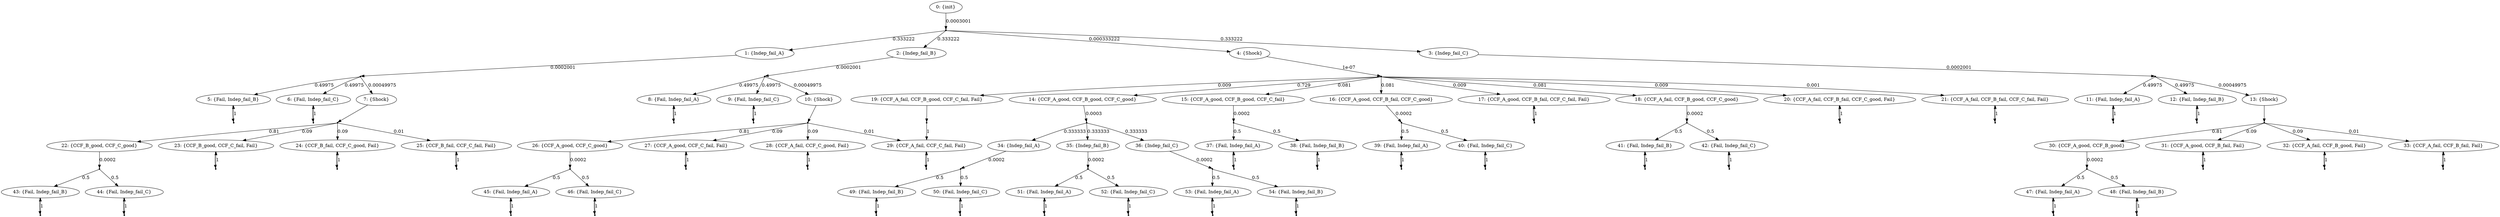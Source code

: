 digraph model {
	0 [ label = "0: {init}" ];
	1 [ label = "1: {Indep_fail_A}" ];
	2 [ label = "2: {Indep_fail_B}" ];
	3 [ label = "3: {Indep_fail_C}" ];
	4 [ label = "4: {Shock}" ];
	5 [ label = "5: {Fail, Indep_fail_B}" ];
	6 [ label = "6: {Fail, Indep_fail_C}" ];
	7 [ label = "7: {Shock}" ];
	8 [ label = "8: {Fail, Indep_fail_A}" ];
	9 [ label = "9: {Fail, Indep_fail_C}" ];
	10 [ label = "10: {Shock}" ];
	11 [ label = "11: {Fail, Indep_fail_A}" ];
	12 [ label = "12: {Fail, Indep_fail_B}" ];
	13 [ label = "13: {Shock}" ];
	14 [ label = "14: {CCF_A_good, CCF_B_good, CCF_C_good}" ];
	15 [ label = "15: {CCF_A_good, CCF_B_good, CCF_C_fail}" ];
	16 [ label = "16: {CCF_A_good, CCF_B_fail, CCF_C_good}" ];
	17 [ label = "17: {CCF_A_good, CCF_B_fail, CCF_C_fail, Fail}" ];
	18 [ label = "18: {CCF_A_fail, CCF_B_good, CCF_C_good}" ];
	19 [ label = "19: {CCF_A_fail, CCF_B_good, CCF_C_fail, Fail}" ];
	20 [ label = "20: {CCF_A_fail, CCF_B_fail, CCF_C_good, Fail}" ];
	21 [ label = "21: {CCF_A_fail, CCF_B_fail, CCF_C_fail, Fail}" ];
	22 [ label = "22: {CCF_B_good, CCF_C_good}" ];
	23 [ label = "23: {CCF_B_good, CCF_C_fail, Fail}" ];
	24 [ label = "24: {CCF_B_fail, CCF_C_good, Fail}" ];
	25 [ label = "25: {CCF_B_fail, CCF_C_fail, Fail}" ];
	26 [ label = "26: {CCF_A_good, CCF_C_good}" ];
	27 [ label = "27: {CCF_A_good, CCF_C_fail, Fail}" ];
	28 [ label = "28: {CCF_A_fail, CCF_C_good, Fail}" ];
	29 [ label = "29: {CCF_A_fail, CCF_C_fail, Fail}" ];
	30 [ label = "30: {CCF_A_good, CCF_B_good}" ];
	31 [ label = "31: {CCF_A_good, CCF_B_fail, Fail}" ];
	32 [ label = "32: {CCF_A_fail, CCF_B_good, Fail}" ];
	33 [ label = "33: {CCF_A_fail, CCF_B_fail, Fail}" ];
	34 [ label = "34: {Indep_fail_A}" ];
	35 [ label = "35: {Indep_fail_B}" ];
	36 [ label = "36: {Indep_fail_C}" ];
	37 [ label = "37: {Fail, Indep_fail_A}" ];
	38 [ label = "38: {Fail, Indep_fail_B}" ];
	39 [ label = "39: {Fail, Indep_fail_A}" ];
	40 [ label = "40: {Fail, Indep_fail_C}" ];
	41 [ label = "41: {Fail, Indep_fail_B}" ];
	42 [ label = "42: {Fail, Indep_fail_C}" ];
	43 [ label = "43: {Fail, Indep_fail_B}" ];
	44 [ label = "44: {Fail, Indep_fail_C}" ];
	45 [ label = "45: {Fail, Indep_fail_A}" ];
	46 [ label = "46: {Fail, Indep_fail_C}" ];
	47 [ label = "47: {Fail, Indep_fail_A}" ];
	48 [ label = "48: {Fail, Indep_fail_B}" ];
	49 [ label = "49: {Fail, Indep_fail_B}" ];
	50 [ label = "50: {Fail, Indep_fail_C}" ];
	51 [ label = "51: {Fail, Indep_fail_A}" ];
	52 [ label = "52: {Fail, Indep_fail_C}" ];
	53 [ label = "53: {Fail, Indep_fail_A}" ];
	54 [ label = "54: {Fail, Indep_fail_B}" ];
	"0c0" [shape = "point"];
	0 -> "0c0" [ label = "0.0003001"]
;
	"0c0" -> 1 [ label= "0.333222" ];
	"0c0" -> 2 [ label= "0.333222" ];
	"0c0" -> 3 [ label= "0.333222" ];
	"0c0" -> 4 [ label= "0.000333222" ];
	"1c0" [shape = "point"];
	1 -> "1c0" [ label = "0.0002001"]
;
	"1c0" -> 5 [ label= "0.49975" ];
	"1c0" -> 6 [ label= "0.49975" ];
	"1c0" -> 7 [ label= "0.00049975" ];
	"2c0" [shape = "point"];
	2 -> "2c0" [ label = "0.0002001"]
;
	"2c0" -> 8 [ label= "0.49975" ];
	"2c0" -> 9 [ label= "0.49975" ];
	"2c0" -> 10 [ label= "0.00049975" ];
	"3c0" [shape = "point"];
	3 -> "3c0" [ label = "0.0002001"]
;
	"3c0" -> 11 [ label= "0.49975" ];
	"3c0" -> 12 [ label= "0.49975" ];
	"3c0" -> 13 [ label= "0.00049975" ];
	"4c0" [shape = "point"];
	4 -> "4c0" [ label = "1e-07"]
;
	"4c0" -> 14 [ label= "0.729" ];
	"4c0" -> 15 [ label= "0.081" ];
	"4c0" -> 16 [ label= "0.081" ];
	"4c0" -> 17 [ label= "0.009" ];
	"4c0" -> 18 [ label= "0.081" ];
	"4c0" -> 19 [ label= "0.009" ];
	"4c0" -> 20 [ label= "0.009" ];
	"4c0" -> 21 [ label= "0.001" ];
	"5c0" [shape = "point"];
	5 -> "5c0";
	"5c0" -> 5 [ label= "1" ];
	"6c0" [shape = "point"];
	6 -> "6c0";
	"6c0" -> 6 [ label= "1" ];
	"7c0" [shape = "point"];
	7 -> "7c0";
	"7c0" -> 22 [ label= "0.81" ];
	"7c0" -> 23 [ label= "0.09" ];
	"7c0" -> 24 [ label= "0.09" ];
	"7c0" -> 25 [ label= "0.01" ];
	"8c0" [shape = "point"];
	8 -> "8c0";
	"8c0" -> 8 [ label= "1" ];
	"9c0" [shape = "point"];
	9 -> "9c0";
	"9c0" -> 9 [ label= "1" ];
	"10c0" [shape = "point"];
	10 -> "10c0";
	"10c0" -> 26 [ label= "0.81" ];
	"10c0" -> 27 [ label= "0.09" ];
	"10c0" -> 28 [ label= "0.09" ];
	"10c0" -> 29 [ label= "0.01" ];
	"11c0" [shape = "point"];
	11 -> "11c0";
	"11c0" -> 11 [ label= "1" ];
	"12c0" [shape = "point"];
	12 -> "12c0";
	"12c0" -> 12 [ label= "1" ];
	"13c0" [shape = "point"];
	13 -> "13c0";
	"13c0" -> 30 [ label= "0.81" ];
	"13c0" -> 31 [ label= "0.09" ];
	"13c0" -> 32 [ label= "0.09" ];
	"13c0" -> 33 [ label= "0.01" ];
	"14c0" [shape = "point"];
	14 -> "14c0" [ label = "0.0003"]
;
	"14c0" -> 34 [ label= "0.333333" ];
	"14c0" -> 35 [ label= "0.333333" ];
	"14c0" -> 36 [ label= "0.333333" ];
	"15c0" [shape = "point"];
	15 -> "15c0" [ label = "0.0002"]
;
	"15c0" -> 37 [ label= "0.5" ];
	"15c0" -> 38 [ label= "0.5" ];
	"16c0" [shape = "point"];
	16 -> "16c0" [ label = "0.0002"]
;
	"16c0" -> 39 [ label= "0.5" ];
	"16c0" -> 40 [ label= "0.5" ];
	"17c0" [shape = "point"];
	17 -> "17c0";
	"17c0" -> 17 [ label= "1" ];
	"18c0" [shape = "point"];
	18 -> "18c0" [ label = "0.0002"]
;
	"18c0" -> 41 [ label= "0.5" ];
	"18c0" -> 42 [ label= "0.5" ];
	"19c0" [shape = "point"];
	19 -> "19c0";
	"19c0" -> 29 [ label= "1" ];
	"20c0" [shape = "point"];
	20 -> "20c0";
	"20c0" -> 20 [ label= "1" ];
	"21c0" [shape = "point"];
	21 -> "21c0";
	"21c0" -> 21 [ label= "1" ];
	"22c0" [shape = "point"];
	22 -> "22c0" [ label = "0.0002"]
;
	"22c0" -> 43 [ label= "0.5" ];
	"22c0" -> 44 [ label= "0.5" ];
	"23c0" [shape = "point"];
	23 -> "23c0";
	"23c0" -> 23 [ label= "1" ];
	"24c0" [shape = "point"];
	24 -> "24c0";
	"24c0" -> 24 [ label= "1" ];
	"25c0" [shape = "point"];
	25 -> "25c0";
	"25c0" -> 25 [ label= "1" ];
	"26c0" [shape = "point"];
	26 -> "26c0" [ label = "0.0002"]
;
	"26c0" -> 45 [ label= "0.5" ];
	"26c0" -> 46 [ label= "0.5" ];
	"27c0" [shape = "point"];
	27 -> "27c0";
	"27c0" -> 27 [ label= "1" ];
	"28c0" [shape = "point"];
	28 -> "28c0";
	"28c0" -> 28 [ label= "1" ];
	"29c0" [shape = "point"];
	29 -> "29c0";
	"29c0" -> 29 [ label= "1" ];
	"30c0" [shape = "point"];
	30 -> "30c0" [ label = "0.0002"]
;
	"30c0" -> 47 [ label= "0.5" ];
	"30c0" -> 48 [ label= "0.5" ];
	"31c0" [shape = "point"];
	31 -> "31c0";
	"31c0" -> 31 [ label= "1" ];
	"32c0" [shape = "point"];
	32 -> "32c0";
	"32c0" -> 32 [ label= "1" ];
	"33c0" [shape = "point"];
	33 -> "33c0";
	"33c0" -> 33 [ label= "1" ];
	"34c0" [shape = "point"];
	34 -> "34c0" [ label = "0.0002"]
;
	"34c0" -> 49 [ label= "0.5" ];
	"34c0" -> 50 [ label= "0.5" ];
	"35c0" [shape = "point"];
	35 -> "35c0" [ label = "0.0002"]
;
	"35c0" -> 51 [ label= "0.5" ];
	"35c0" -> 52 [ label= "0.5" ];
	"36c0" [shape = "point"];
	36 -> "36c0" [ label = "0.0002"]
;
	"36c0" -> 53 [ label= "0.5" ];
	"36c0" -> 54 [ label= "0.5" ];
	"37c0" [shape = "point"];
	37 -> "37c0";
	"37c0" -> 37 [ label= "1" ];
	"38c0" [shape = "point"];
	38 -> "38c0";
	"38c0" -> 38 [ label= "1" ];
	"39c0" [shape = "point"];
	39 -> "39c0";
	"39c0" -> 39 [ label= "1" ];
	"40c0" [shape = "point"];
	40 -> "40c0";
	"40c0" -> 40 [ label= "1" ];
	"41c0" [shape = "point"];
	41 -> "41c0";
	"41c0" -> 41 [ label= "1" ];
	"42c0" [shape = "point"];
	42 -> "42c0";
	"42c0" -> 42 [ label= "1" ];
	"43c0" [shape = "point"];
	43 -> "43c0";
	"43c0" -> 43 [ label= "1" ];
	"44c0" [shape = "point"];
	44 -> "44c0";
	"44c0" -> 44 [ label= "1" ];
	"45c0" [shape = "point"];
	45 -> "45c0";
	"45c0" -> 45 [ label= "1" ];
	"46c0" [shape = "point"];
	46 -> "46c0";
	"46c0" -> 46 [ label= "1" ];
	"47c0" [shape = "point"];
	47 -> "47c0";
	"47c0" -> 47 [ label= "1" ];
	"48c0" [shape = "point"];
	48 -> "48c0";
	"48c0" -> 48 [ label= "1" ];
	"49c0" [shape = "point"];
	49 -> "49c0";
	"49c0" -> 49 [ label= "1" ];
	"50c0" [shape = "point"];
	50 -> "50c0";
	"50c0" -> 50 [ label= "1" ];
	"51c0" [shape = "point"];
	51 -> "51c0";
	"51c0" -> 51 [ label= "1" ];
	"52c0" [shape = "point"];
	52 -> "52c0";
	"52c0" -> 52 [ label= "1" ];
	"53c0" [shape = "point"];
	53 -> "53c0";
	"53c0" -> 53 [ label= "1" ];
	"54c0" [shape = "point"];
	54 -> "54c0";
	"54c0" -> 54 [ label= "1" ];
}
